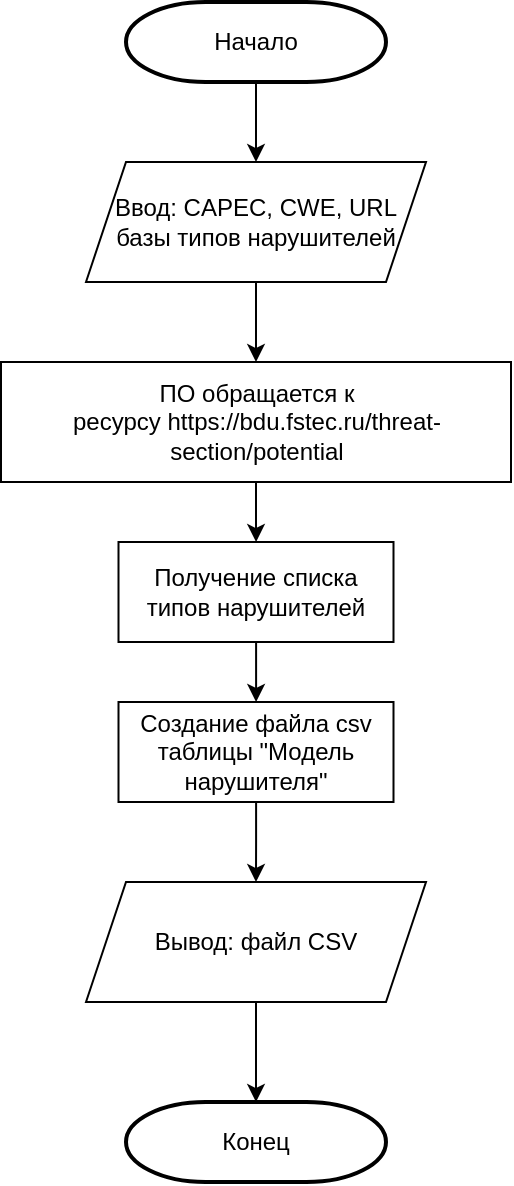 <mxfile version="24.8.6">
  <diagram name="Страница — 1" id="FZuVYSKQKKseB5JXQPXO">
    <mxGraphModel dx="1386" dy="783" grid="1" gridSize="10" guides="1" tooltips="1" connect="1" arrows="1" fold="1" page="1" pageScale="1" pageWidth="827" pageHeight="1169" math="0" shadow="0">
      <root>
        <mxCell id="0" />
        <mxCell id="1" parent="0" />
        <mxCell id="2iJVxllD-oetVzbNtNZ9-1" value="" style="edgeStyle=orthogonalEdgeStyle;rounded=0;orthogonalLoop=1;jettySize=auto;html=1;" parent="1" source="2iJVxllD-oetVzbNtNZ9-2" target="2iJVxllD-oetVzbNtNZ9-5" edge="1">
          <mxGeometry relative="1" as="geometry" />
        </mxCell>
        <mxCell id="2iJVxllD-oetVzbNtNZ9-2" value="Начало" style="strokeWidth=2;html=1;shape=mxgraph.flowchart.terminator;whiteSpace=wrap;" parent="1" vertex="1">
          <mxGeometry x="370" y="50" width="130" height="40" as="geometry" />
        </mxCell>
        <mxCell id="2iJVxllD-oetVzbNtNZ9-3" value="Конец" style="strokeWidth=2;html=1;shape=mxgraph.flowchart.terminator;whiteSpace=wrap;" parent="1" vertex="1">
          <mxGeometry x="370" y="600" width="130" height="40" as="geometry" />
        </mxCell>
        <mxCell id="2iJVxllD-oetVzbNtNZ9-4" value="" style="edgeStyle=orthogonalEdgeStyle;rounded=0;orthogonalLoop=1;jettySize=auto;html=1;" parent="1" source="2iJVxllD-oetVzbNtNZ9-5" target="2iJVxllD-oetVzbNtNZ9-7" edge="1">
          <mxGeometry relative="1" as="geometry" />
        </mxCell>
        <mxCell id="2iJVxllD-oetVzbNtNZ9-5" value="Ввод: CAPEC, CWE, URL базы типов нарушителей" style="shape=parallelogram;perimeter=parallelogramPerimeter;whiteSpace=wrap;html=1;fixedSize=1;" parent="1" vertex="1">
          <mxGeometry x="350" y="130" width="170" height="60" as="geometry" />
        </mxCell>
        <mxCell id="qBo-n5r64KNBPTR6YmKQ-3" value="" style="edgeStyle=orthogonalEdgeStyle;rounded=0;orthogonalLoop=1;jettySize=auto;html=1;" edge="1" parent="1" source="2iJVxllD-oetVzbNtNZ9-7" target="2iJVxllD-oetVzbNtNZ9-22">
          <mxGeometry relative="1" as="geometry" />
        </mxCell>
        <mxCell id="2iJVxllD-oetVzbNtNZ9-7" value="ПО обращается к ресурсу&amp;nbsp;&lt;span style=&quot;background-color: initial;&quot;&gt;https://bdu.fstec.ru/&lt;/span&gt;&lt;span style=&quot;background-color: initial;&quot;&gt;threat-section/potential&lt;/span&gt;" style="rounded=0;whiteSpace=wrap;html=1;" parent="1" vertex="1">
          <mxGeometry x="307.5" y="230" width="255" height="60" as="geometry" />
        </mxCell>
        <mxCell id="qBo-n5r64KNBPTR6YmKQ-5" value="" style="edgeStyle=orthogonalEdgeStyle;rounded=0;orthogonalLoop=1;jettySize=auto;html=1;" edge="1" parent="1" source="2iJVxllD-oetVzbNtNZ9-24" target="2iJVxllD-oetVzbNtNZ9-26">
          <mxGeometry relative="1" as="geometry" />
        </mxCell>
        <mxCell id="2iJVxllD-oetVzbNtNZ9-24" value="Создание файла csv таблицы &quot;Модель нарушителя&quot;" style="rounded=0;whiteSpace=wrap;html=1;" parent="1" vertex="1">
          <mxGeometry x="366.25" y="400" width="137.5" height="50" as="geometry" />
        </mxCell>
        <mxCell id="qBo-n5r64KNBPTR6YmKQ-6" value="" style="edgeStyle=orthogonalEdgeStyle;rounded=0;orthogonalLoop=1;jettySize=auto;html=1;" edge="1" parent="1" source="2iJVxllD-oetVzbNtNZ9-26" target="2iJVxllD-oetVzbNtNZ9-3">
          <mxGeometry relative="1" as="geometry" />
        </mxCell>
        <mxCell id="2iJVxllD-oetVzbNtNZ9-26" value="Вывод: файл CSV" style="shape=parallelogram;perimeter=parallelogramPerimeter;whiteSpace=wrap;html=1;fixedSize=1;" parent="1" vertex="1">
          <mxGeometry x="350" y="490" width="170" height="60" as="geometry" />
        </mxCell>
        <mxCell id="qBo-n5r64KNBPTR6YmKQ-4" value="" style="edgeStyle=orthogonalEdgeStyle;rounded=0;orthogonalLoop=1;jettySize=auto;html=1;" edge="1" parent="1" source="2iJVxllD-oetVzbNtNZ9-22" target="2iJVxllD-oetVzbNtNZ9-24">
          <mxGeometry relative="1" as="geometry" />
        </mxCell>
        <mxCell id="2iJVxllD-oetVzbNtNZ9-22" value="Получение списка типов нарушителей" style="rounded=0;whiteSpace=wrap;html=1;" parent="1" vertex="1">
          <mxGeometry x="366.25" y="320" width="137.5" height="50" as="geometry" />
        </mxCell>
      </root>
    </mxGraphModel>
  </diagram>
</mxfile>
